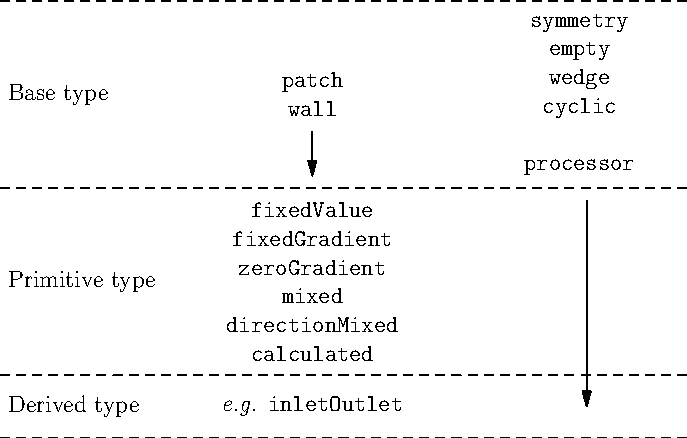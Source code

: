 settings.render = -2;
unitsize(2.2cm);

real x1 = 0;
real x2 = 2.5;
real x3 = 5.5;

real y1 = 0;
real y2 = -1.5;
real y3 = -3;
real y4 = -3.5;

real y12 = y1+(y2-y1)/2;
real y23 = y2+(y3-y2)/2;
real y34 = y3+(y4-y3)/2;

draw((x1,y1)--(x3,y1), dashed);
label("Base type", (x1,y12), E);
label(minipage("\centering\tt
                 patch\\
                 wall"), (x2, y12));
draw((x2,y12-0.3)--(x2,y2+0.1), Arrow);
label(minipage("\centering\tt
                symmetry\\
                empty\\
                wedge\\
                cyclic\\
                \ \\
                processor"), (x3, y12), W);

draw((x1,y2)--(x3,y2), dashed);
label("Primitive type", (x1,y23), E);
label(minipage("\centering\tt
                fixedValue\\
                fixedGradient\\
                zeroGradient\\
                mixed\\
                directionMixed \\
                calculated"), (x2, y23));
draw(shift(0.8W)*((x3,y2-0.1)--(x3,y34)), Arrow);
draw((x1,y3)--(x3,y3), dashed);
label("Derived type", (x1,y34), E);
label(minipage("\centering
                \emph{e.g.} \tt inletOutlet"), (x2, y34));
draw((x1,y4)--(x3,y4), dashed);
